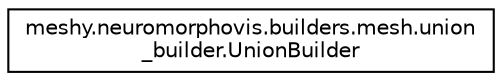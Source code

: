 digraph "Graphical Class Hierarchy"
{
  edge [fontname="Helvetica",fontsize="10",labelfontname="Helvetica",labelfontsize="10"];
  node [fontname="Helvetica",fontsize="10",shape=record];
  rankdir="LR";
  Node1 [label="meshy.neuromorphovis.builders.mesh.union\l_builder.UnionBuilder",height=0.2,width=0.4,color="black", fillcolor="white", style="filled",URL="$classmeshy_1_1neuromorphovis_1_1builders_1_1mesh_1_1union__builder_1_1UnionBuilder.html"];
}
